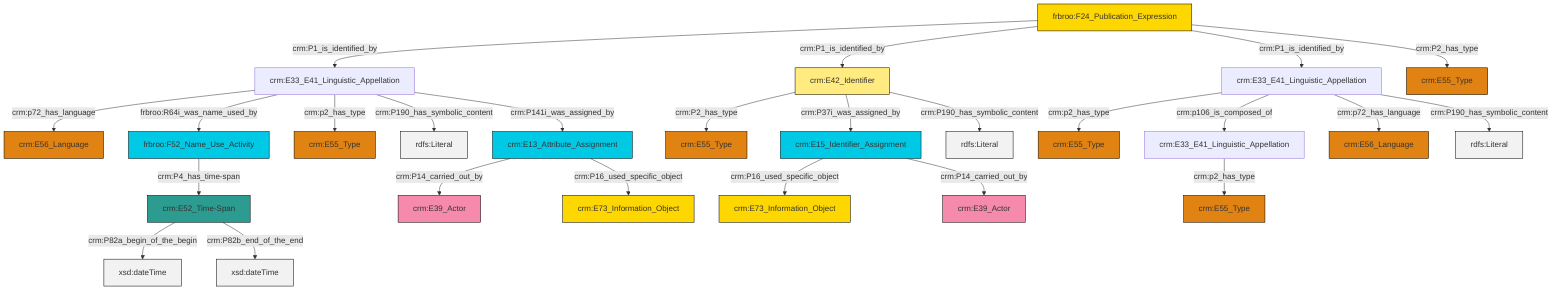 graph TD
classDef Literal fill:#f2f2f2,stroke:#000000;
classDef CRM_Entity fill:#FFFFFF,stroke:#000000;
classDef Temporal_Entity fill:#00C9E6, stroke:#000000;
classDef Type fill:#E18312, stroke:#000000;
classDef Time-Span fill:#2C9C91, stroke:#000000;
classDef Appellation fill:#FFEB7F, stroke:#000000;
classDef Place fill:#008836, stroke:#000000;
classDef Persistent_Item fill:#B266B2, stroke:#000000;
classDef Conceptual_Object fill:#FFD700, stroke:#000000;
classDef Physical_Thing fill:#D2B48C, stroke:#000000;
classDef Actor fill:#f58aad, stroke:#000000;
classDef PC_Classes fill:#4ce600, stroke:#000000;
classDef Multi fill:#cccccc,stroke:#000000;

2["crm:E33_E41_Linguistic_Appellation"]:::Default -->|crm:p72_has_language| 3["crm:E56_Language"]:::Type
4["frbroo:F24_Publication_Expression"]:::Conceptual_Object -->|crm:P1_is_identified_by| 2["crm:E33_E41_Linguistic_Appellation"]:::Default
8["crm:E33_E41_Linguistic_Appellation"]:::Default -->|crm:p2_has_type| 9["crm:E55_Type"]:::Type
2["crm:E33_E41_Linguistic_Appellation"]:::Default -->|frbroo:R64i_was_name_used_by| 0["frbroo:F52_Name_Use_Activity"]:::Temporal_Entity
12["crm:E42_Identifier"]:::Appellation -->|crm:P2_has_type| 13["crm:E55_Type"]:::Type
12["crm:E42_Identifier"]:::Appellation -->|crm:P37i_was_assigned_by| 5["crm:E15_Identifier_Assignment"]:::Temporal_Entity
5["crm:E15_Identifier_Assignment"]:::Temporal_Entity -->|crm:P16_used_specific_object| 25["crm:E73_Information_Object"]:::Conceptual_Object
8["crm:E33_E41_Linguistic_Appellation"]:::Default -->|crm:p106_is_composed_of| 14["crm:E33_E41_Linguistic_Appellation"]:::Default
2["crm:E33_E41_Linguistic_Appellation"]:::Default -->|crm:p2_has_type| 16["crm:E55_Type"]:::Type
2["crm:E33_E41_Linguistic_Appellation"]:::Default -->|crm:P190_has_symbolic_content| 28[rdfs:Literal]:::Literal
2["crm:E33_E41_Linguistic_Appellation"]:::Default -->|crm:P141i_was_assigned_by| 29["crm:E13_Attribute_Assignment"]:::Temporal_Entity
29["crm:E13_Attribute_Assignment"]:::Temporal_Entity -->|crm:P14_carried_out_by| 21["crm:E39_Actor"]:::Actor
31["crm:E52_Time-Span"]:::Time-Span -->|crm:P82a_begin_of_the_begin| 32[xsd:dateTime]:::Literal
12["crm:E42_Identifier"]:::Appellation -->|crm:P190_has_symbolic_content| 34[rdfs:Literal]:::Literal
4["frbroo:F24_Publication_Expression"]:::Conceptual_Object -->|crm:P1_is_identified_by| 12["crm:E42_Identifier"]:::Appellation
4["frbroo:F24_Publication_Expression"]:::Conceptual_Object -->|crm:P1_is_identified_by| 8["crm:E33_E41_Linguistic_Appellation"]:::Default
8["crm:E33_E41_Linguistic_Appellation"]:::Default -->|crm:p72_has_language| 26["crm:E56_Language"]:::Type
0["frbroo:F52_Name_Use_Activity"]:::Temporal_Entity -->|crm:P4_has_time-span| 31["crm:E52_Time-Span"]:::Time-Span
31["crm:E52_Time-Span"]:::Time-Span -->|crm:P82b_end_of_the_end| 38[xsd:dateTime]:::Literal
5["crm:E15_Identifier_Assignment"]:::Temporal_Entity -->|crm:P14_carried_out_by| 39["crm:E39_Actor"]:::Actor
8["crm:E33_E41_Linguistic_Appellation"]:::Default -->|crm:P190_has_symbolic_content| 41[rdfs:Literal]:::Literal
29["crm:E13_Attribute_Assignment"]:::Temporal_Entity -->|crm:P16_used_specific_object| 19["crm:E73_Information_Object"]:::Conceptual_Object
4["frbroo:F24_Publication_Expression"]:::Conceptual_Object -->|crm:P2_has_type| 42["crm:E55_Type"]:::Type
14["crm:E33_E41_Linguistic_Appellation"]:::Default -->|crm:p2_has_type| 23["crm:E55_Type"]:::Type